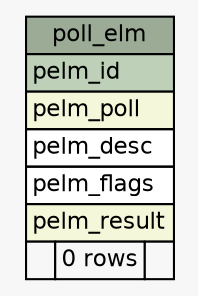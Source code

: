 // dot 2.26.3 on Linux 3.2.0-4-686-pae
// SchemaSpy rev 590
digraph "poll_elm" {
  graph [
    rankdir="RL"
    bgcolor="#f7f7f7"
    nodesep="0.18"
    ranksep="0.46"
    fontname="Helvetica"
    fontsize="11"
  ];
  node [
    fontname="Helvetica"
    fontsize="11"
    shape="plaintext"
  ];
  edge [
    arrowsize="0.8"
  ];
  "poll_elm" [
    label=<
    <TABLE BORDER="0" CELLBORDER="1" CELLSPACING="0" BGCOLOR="#ffffff">
      <TR><TD COLSPAN="3" BGCOLOR="#9bab96" ALIGN="CENTER">poll_elm</TD></TR>
      <TR><TD PORT="pelm_id" COLSPAN="3" BGCOLOR="#bed1b8" ALIGN="LEFT">pelm_id</TD></TR>
      <TR><TD PORT="pelm_poll" COLSPAN="3" BGCOLOR="#f4f7da" ALIGN="LEFT">pelm_poll</TD></TR>
      <TR><TD PORT="pelm_desc" COLSPAN="3" ALIGN="LEFT">pelm_desc</TD></TR>
      <TR><TD PORT="pelm_flags" COLSPAN="3" ALIGN="LEFT">pelm_flags</TD></TR>
      <TR><TD PORT="pelm_result" COLSPAN="3" BGCOLOR="#f4f7da" ALIGN="LEFT">pelm_result</TD></TR>
      <TR><TD ALIGN="LEFT" BGCOLOR="#f7f7f7">  </TD><TD ALIGN="RIGHT" BGCOLOR="#f7f7f7">0 rows</TD><TD ALIGN="RIGHT" BGCOLOR="#f7f7f7">  </TD></TR>
    </TABLE>>
    URL="tables/poll_elm.html"
    tooltip="poll_elm"
  ];
}
